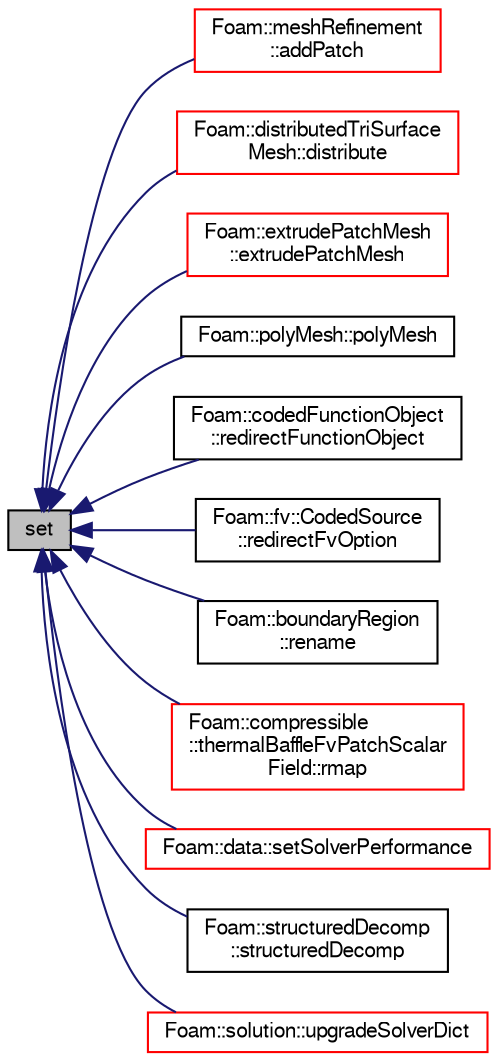 digraph "set"
{
  bgcolor="transparent";
  edge [fontname="FreeSans",fontsize="10",labelfontname="FreeSans",labelfontsize="10"];
  node [fontname="FreeSans",fontsize="10",shape=record];
  rankdir="LR";
  Node32191 [label="set",height=0.2,width=0.4,color="black", fillcolor="grey75", style="filled", fontcolor="black"];
  Node32191 -> Node32192 [dir="back",color="midnightblue",fontsize="10",style="solid",fontname="FreeSans"];
  Node32192 [label="Foam::meshRefinement\l::addPatch",height=0.2,width=0.4,color="red",URL="$a24662.html#a7648b2de2bf053048ba38532a8cf73a1",tooltip="Helper:add patch to mesh. Update all registered fields. "];
  Node32191 -> Node32198 [dir="back",color="midnightblue",fontsize="10",style="solid",fontname="FreeSans"];
  Node32198 [label="Foam::distributedTriSurface\lMesh::distribute",height=0.2,width=0.4,color="red",URL="$a28642.html#a30b981a389a43e4853d4dec45e4e5edb",tooltip="Set bounds of surface. Bounds currently set as list of. "];
  Node32191 -> Node32208 [dir="back",color="midnightblue",fontsize="10",style="solid",fontname="FreeSans"];
  Node32208 [label="Foam::extrudePatchMesh\l::extrudePatchMesh",height=0.2,width=0.4,color="red",URL="$a21446.html#ada5aee048de4d025b44660aca99d21a6",tooltip="Construct from mesh, patch and dictionary. "];
  Node32191 -> Node32210 [dir="back",color="midnightblue",fontsize="10",style="solid",fontname="FreeSans"];
  Node32210 [label="Foam::polyMesh::polyMesh",height=0.2,width=0.4,color="black",URL="$a27410.html#a358302c8007637a1e022a9fcf29fe2ca",tooltip="Construct from cell shapes with patch information in dictionary. "];
  Node32191 -> Node32211 [dir="back",color="midnightblue",fontsize="10",style="solid",fontname="FreeSans"];
  Node32211 [label="Foam::codedFunctionObject\l::redirectFunctionObject",height=0.2,width=0.4,color="black",URL="$a28874.html#a4fec1b6a3672ec17de6e821f51e3e369",tooltip="Dynamically compiled functionObject. "];
  Node32191 -> Node32212 [dir="back",color="midnightblue",fontsize="10",style="solid",fontname="FreeSans"];
  Node32212 [label="Foam::fv::CodedSource\l::redirectFvOption",height=0.2,width=0.4,color="black",URL="$a23526.html#a1f947ce2392885dabb31879ae3c35771",tooltip="Dynamically compiled fvOption. "];
  Node32191 -> Node32213 [dir="back",color="midnightblue",fontsize="10",style="solid",fontname="FreeSans"];
  Node32213 [label="Foam::boundaryRegion\l::rename",height=0.2,width=0.4,color="black",URL="$a21338.html#aed59ccda2efd155c21c4f4b593767843",tooltip="Rename regions. "];
  Node32191 -> Node32214 [dir="back",color="midnightblue",fontsize="10",style="solid",fontname="FreeSans"];
  Node32214 [label="Foam::compressible\l::thermalBaffleFvPatchScalar\lField::rmap",height=0.2,width=0.4,color="red",URL="$a29186.html#a713277715ccc0a5ef466b0516d44731f",tooltip="Reverse map the given fvPatchField onto this fvPatchField. "];
  Node32191 -> Node32218 [dir="back",color="midnightblue",fontsize="10",style="solid",fontname="FreeSans"];
  Node32218 [label="Foam::data::setSolverPerformance",height=0.2,width=0.4,color="red",URL="$a27106.html#a190c1e728c1cb63d3dd25d34aaf2fde3",tooltip="Add/set the solverPerformance entry for the named field. "];
  Node32191 -> Node32221 [dir="back",color="midnightblue",fontsize="10",style="solid",fontname="FreeSans"];
  Node32221 [label="Foam::structuredDecomp\l::structuredDecomp",height=0.2,width=0.4,color="black",URL="$a28626.html#a5b6ec3c0ae827c0d6d6bc32d9d1e5816",tooltip="Construct given the decomposition dictionary. "];
  Node32191 -> Node32222 [dir="back",color="midnightblue",fontsize="10",style="solid",fontname="FreeSans"];
  Node32222 [label="Foam::solution::upgradeSolverDict",height=0.2,width=0.4,color="red",URL="$a27078.html#aafb35d9c55b4a97e839ab61b4a0c7d52",tooltip="Update from older solver controls syntax. "];
}
